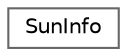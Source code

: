 digraph "Graphical Class Hierarchy"
{
 // LATEX_PDF_SIZE
  bgcolor="transparent";
  edge [fontname=Helvetica,fontsize=10,labelfontname=Helvetica,labelfontsize=10];
  node [fontname=Helvetica,fontsize=10,shape=box,height=0.2,width=0.4];
  rankdir="LR";
  Node0 [id="Node000000",label="SunInfo",height=0.2,width=0.4,color="grey40", fillcolor="white", style="filled",URL="$class_sun_info.html",tooltip="Class that contains information about the solar SED and magnitudes."];
}
